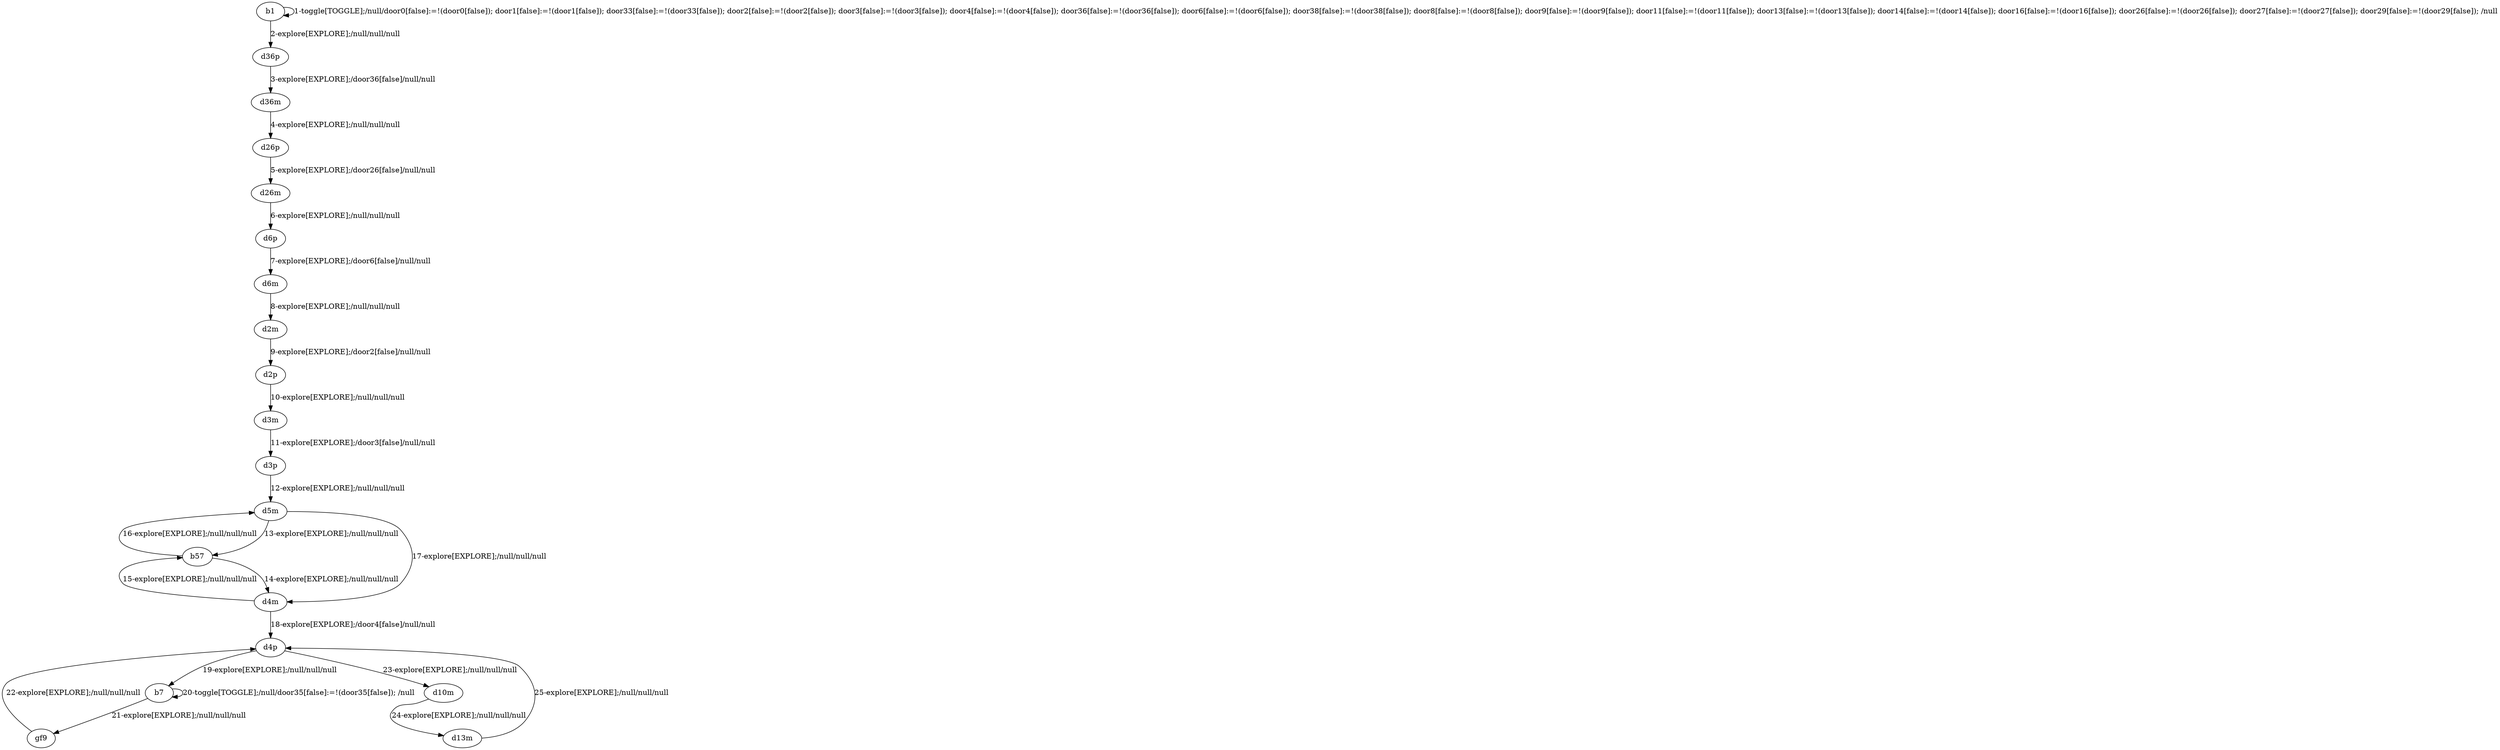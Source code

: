# Total number of goals covered by this test: 1
# d13m --> d4p

digraph g {
"b1" -> "b1" [label = "1-toggle[TOGGLE];/null/door0[false]:=!(door0[false]); door1[false]:=!(door1[false]); door33[false]:=!(door33[false]); door2[false]:=!(door2[false]); door3[false]:=!(door3[false]); door4[false]:=!(door4[false]); door36[false]:=!(door36[false]); door6[false]:=!(door6[false]); door38[false]:=!(door38[false]); door8[false]:=!(door8[false]); door9[false]:=!(door9[false]); door11[false]:=!(door11[false]); door13[false]:=!(door13[false]); door14[false]:=!(door14[false]); door16[false]:=!(door16[false]); door26[false]:=!(door26[false]); door27[false]:=!(door27[false]); door29[false]:=!(door29[false]); /null"];
"b1" -> "d36p" [label = "2-explore[EXPLORE];/null/null/null"];
"d36p" -> "d36m" [label = "3-explore[EXPLORE];/door36[false]/null/null"];
"d36m" -> "d26p" [label = "4-explore[EXPLORE];/null/null/null"];
"d26p" -> "d26m" [label = "5-explore[EXPLORE];/door26[false]/null/null"];
"d26m" -> "d6p" [label = "6-explore[EXPLORE];/null/null/null"];
"d6p" -> "d6m" [label = "7-explore[EXPLORE];/door6[false]/null/null"];
"d6m" -> "d2m" [label = "8-explore[EXPLORE];/null/null/null"];
"d2m" -> "d2p" [label = "9-explore[EXPLORE];/door2[false]/null/null"];
"d2p" -> "d3m" [label = "10-explore[EXPLORE];/null/null/null"];
"d3m" -> "d3p" [label = "11-explore[EXPLORE];/door3[false]/null/null"];
"d3p" -> "d5m" [label = "12-explore[EXPLORE];/null/null/null"];
"d5m" -> "b57" [label = "13-explore[EXPLORE];/null/null/null"];
"b57" -> "d4m" [label = "14-explore[EXPLORE];/null/null/null"];
"d4m" -> "b57" [label = "15-explore[EXPLORE];/null/null/null"];
"b57" -> "d5m" [label = "16-explore[EXPLORE];/null/null/null"];
"d5m" -> "d4m" [label = "17-explore[EXPLORE];/null/null/null"];
"d4m" -> "d4p" [label = "18-explore[EXPLORE];/door4[false]/null/null"];
"d4p" -> "b7" [label = "19-explore[EXPLORE];/null/null/null"];
"b7" -> "b7" [label = "20-toggle[TOGGLE];/null/door35[false]:=!(door35[false]); /null"];
"b7" -> "gf9" [label = "21-explore[EXPLORE];/null/null/null"];
"gf9" -> "d4p" [label = "22-explore[EXPLORE];/null/null/null"];
"d4p" -> "d10m" [label = "23-explore[EXPLORE];/null/null/null"];
"d10m" -> "d13m" [label = "24-explore[EXPLORE];/null/null/null"];
"d13m" -> "d4p" [label = "25-explore[EXPLORE];/null/null/null"];
}